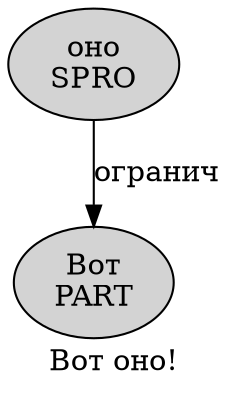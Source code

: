digraph SENTENCE_3428 {
	graph [label="Вот оно!"]
	node [style=filled]
		0 [label="Вот
PART" color="" fillcolor=lightgray penwidth=1 shape=ellipse]
		1 [label="оно
SPRO" color="" fillcolor=lightgray penwidth=1 shape=ellipse]
			1 -> 0 [label="огранич"]
}
